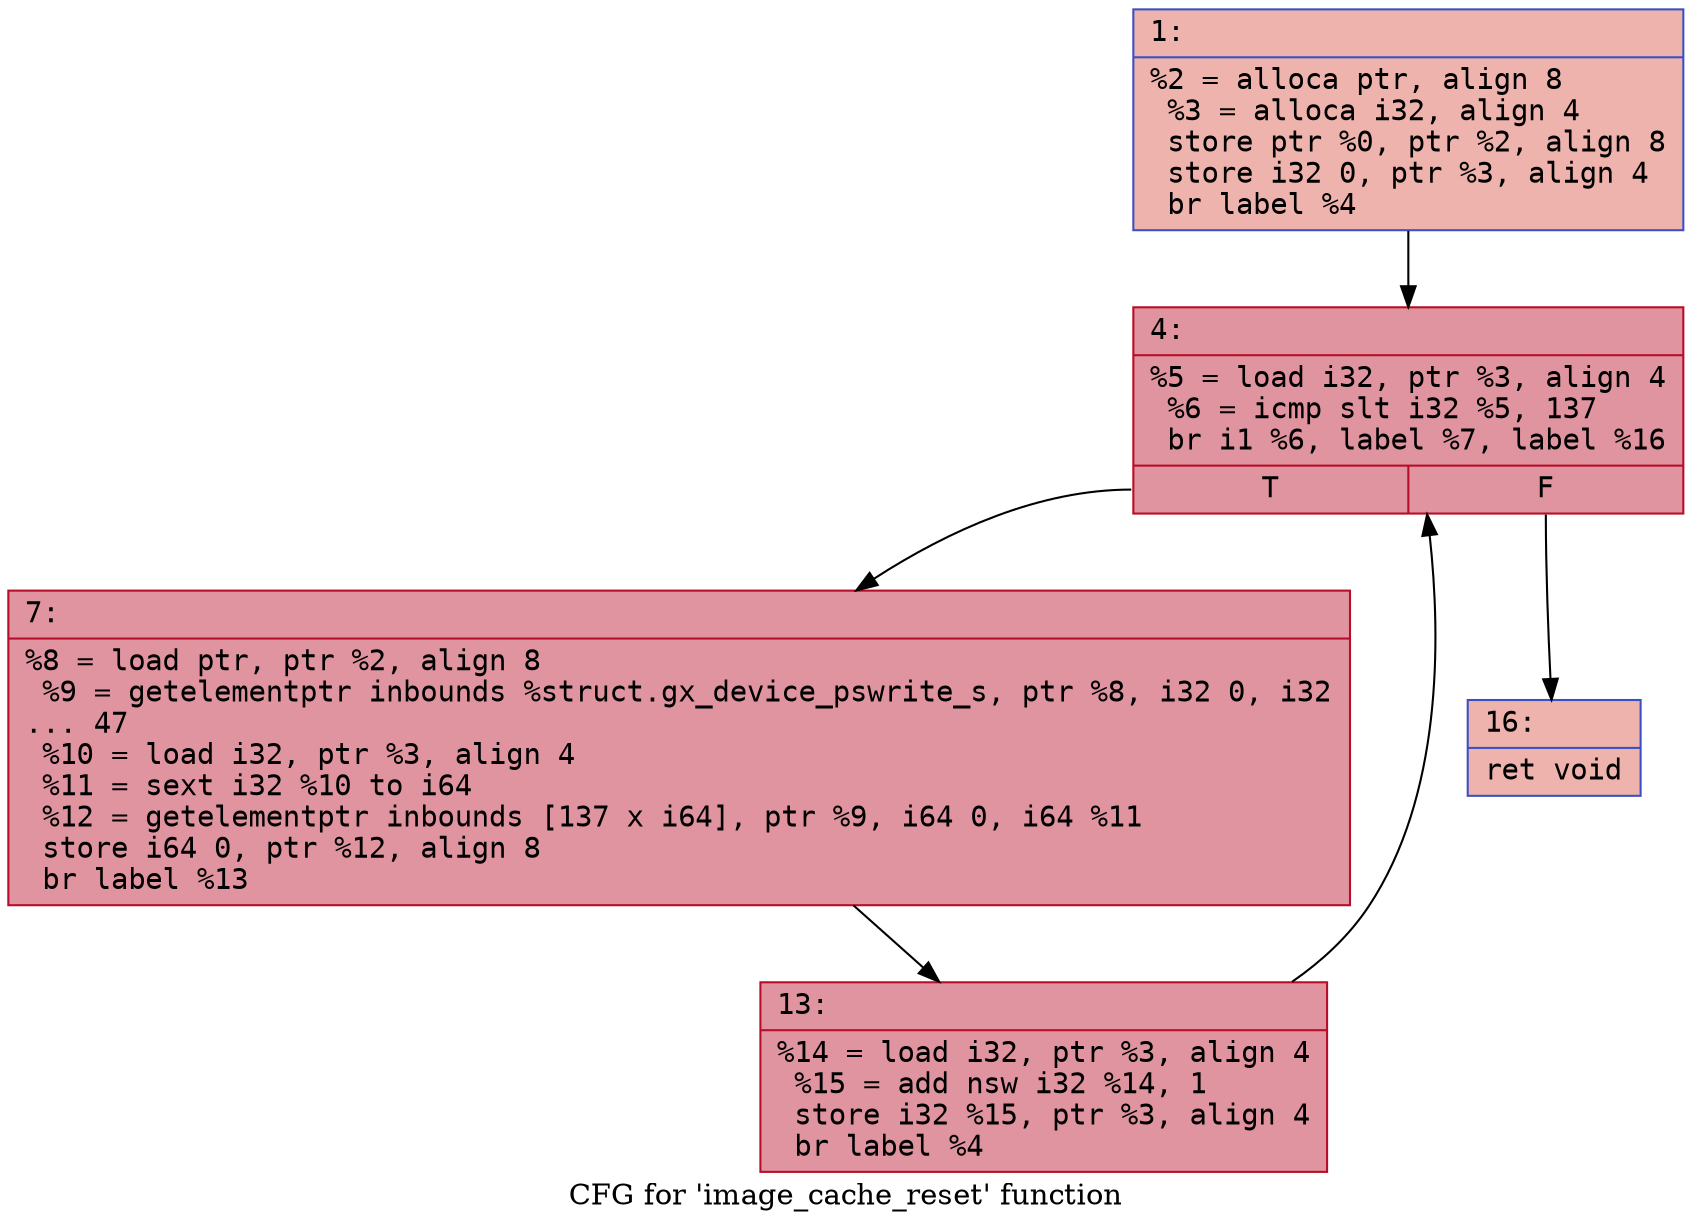 digraph "CFG for 'image_cache_reset' function" {
	label="CFG for 'image_cache_reset' function";

	Node0x6000028650e0 [shape=record,color="#3d50c3ff", style=filled, fillcolor="#d6524470" fontname="Courier",label="{1:\l|  %2 = alloca ptr, align 8\l  %3 = alloca i32, align 4\l  store ptr %0, ptr %2, align 8\l  store i32 0, ptr %3, align 4\l  br label %4\l}"];
	Node0x6000028650e0 -> Node0x600002865130[tooltip="1 -> 4\nProbability 100.00%" ];
	Node0x600002865130 [shape=record,color="#b70d28ff", style=filled, fillcolor="#b70d2870" fontname="Courier",label="{4:\l|  %5 = load i32, ptr %3, align 4\l  %6 = icmp slt i32 %5, 137\l  br i1 %6, label %7, label %16\l|{<s0>T|<s1>F}}"];
	Node0x600002865130:s0 -> Node0x600002865180[tooltip="4 -> 7\nProbability 96.88%" ];
	Node0x600002865130:s1 -> Node0x600002865220[tooltip="4 -> 16\nProbability 3.12%" ];
	Node0x600002865180 [shape=record,color="#b70d28ff", style=filled, fillcolor="#b70d2870" fontname="Courier",label="{7:\l|  %8 = load ptr, ptr %2, align 8\l  %9 = getelementptr inbounds %struct.gx_device_pswrite_s, ptr %8, i32 0, i32\l... 47\l  %10 = load i32, ptr %3, align 4\l  %11 = sext i32 %10 to i64\l  %12 = getelementptr inbounds [137 x i64], ptr %9, i64 0, i64 %11\l  store i64 0, ptr %12, align 8\l  br label %13\l}"];
	Node0x600002865180 -> Node0x6000028651d0[tooltip="7 -> 13\nProbability 100.00%" ];
	Node0x6000028651d0 [shape=record,color="#b70d28ff", style=filled, fillcolor="#b70d2870" fontname="Courier",label="{13:\l|  %14 = load i32, ptr %3, align 4\l  %15 = add nsw i32 %14, 1\l  store i32 %15, ptr %3, align 4\l  br label %4\l}"];
	Node0x6000028651d0 -> Node0x600002865130[tooltip="13 -> 4\nProbability 100.00%" ];
	Node0x600002865220 [shape=record,color="#3d50c3ff", style=filled, fillcolor="#d6524470" fontname="Courier",label="{16:\l|  ret void\l}"];
}
